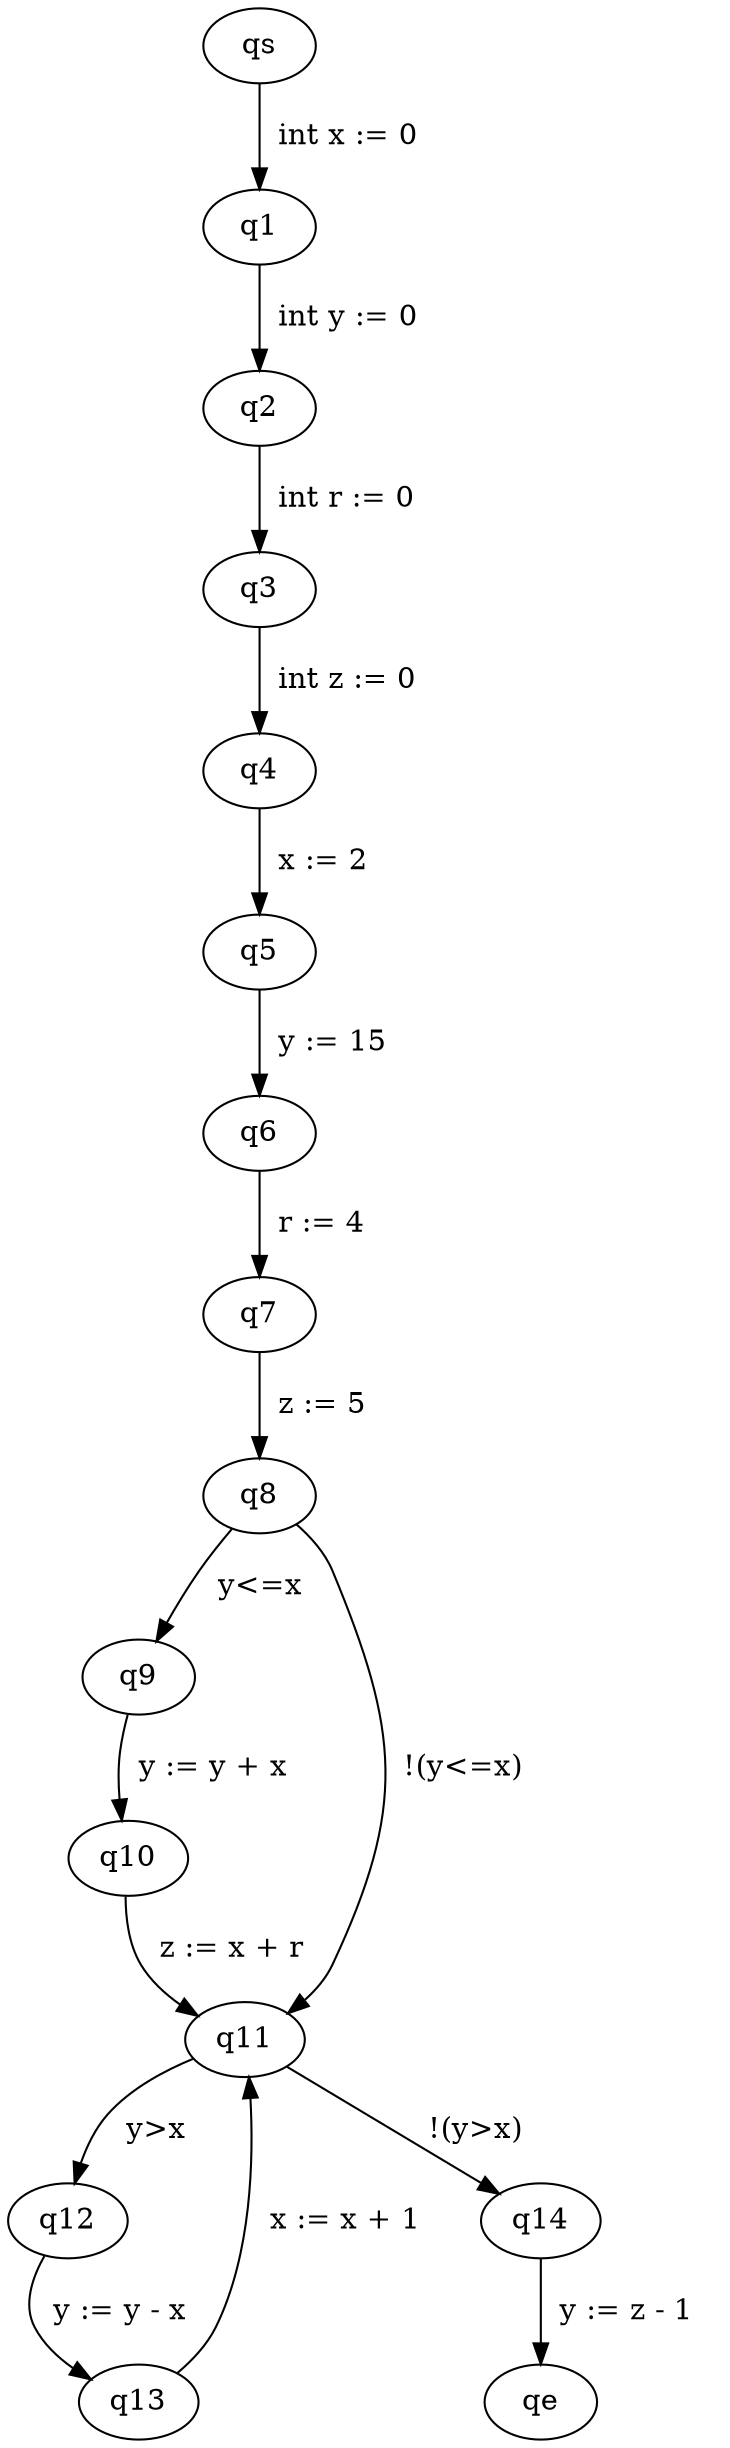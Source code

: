 digraph ProgramGraph{
"qs" -> "q1" [label="  int x := 0   "] 
"q1" -> "q2" [label="  int y := 0   "] 
"q2" -> "q3" [label="  int r := 0   "] 
"q3" -> "q4" [label="  int z := 0   "] 
"q4" -> "q5" [label="  x := 2   "] 
"q5" -> "q6" [label="  y := 15   "] 
"q6" -> "q7" [label="  r := 4   "] 
"q7" -> "q8" [label="  z := 5   "] 
"q8" -> "q9" [label="  y<=x   "] 
"q8" -> "q11" [label="  !(y<=x)   "] 
"q9" -> "q10" [label="  y := y + x   "] 
"q10" -> "q11" [label="  z := x + r   "] 
"q11" -> "q12" [label="  y>x   "] 
"q11" -> "q14" [label="  !(y>x)   "] 
"q12" -> "q13" [label="  y := y - x   "] 
"q13" -> "q11" [label="  x := x + 1   "] 
"q14" -> "qe" [label="  y := z - 1   "] 
}